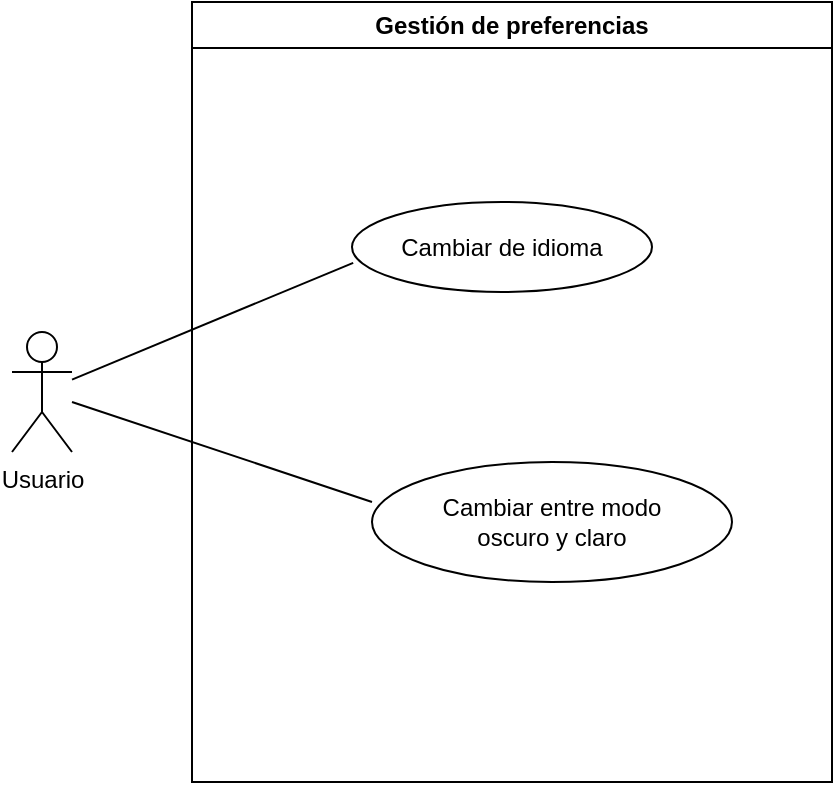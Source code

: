 <mxfile version="27.0.9">
  <diagram name="Page-1" id="Y7PiHAJMXb5L534mi_iz">
    <mxGraphModel dx="983" dy="603" grid="1" gridSize="10" guides="1" tooltips="1" connect="1" arrows="1" fold="1" page="1" pageScale="1" pageWidth="850" pageHeight="1100" math="0" shadow="0">
      <root>
        <mxCell id="0" />
        <mxCell id="1" parent="0" />
        <mxCell id="3XviwK8hStDhzz_i2hwB-1" value="Usuario" style="shape=umlActor;verticalLabelPosition=bottom;verticalAlign=top;html=1;" parent="1" vertex="1">
          <mxGeometry x="20" y="195" width="30" height="60" as="geometry" />
        </mxCell>
        <mxCell id="3XviwK8hStDhzz_i2hwB-2" value="Gestión de preferencias" style="swimlane;whiteSpace=wrap;html=1;movable=1;resizable=1;rotatable=1;deletable=1;editable=1;locked=0;connectable=1;" parent="1" vertex="1">
          <mxGeometry x="110" y="30" width="320" height="390" as="geometry">
            <mxRectangle x="170" y="90" width="140" height="30" as="alternateBounds" />
          </mxGeometry>
        </mxCell>
        <mxCell id="3XviwK8hStDhzz_i2hwB-3" value="Cambiar de idioma" style="ellipse;whiteSpace=wrap;html=1;" parent="3XviwK8hStDhzz_i2hwB-2" vertex="1">
          <mxGeometry x="80" y="100" width="150" height="45" as="geometry" />
        </mxCell>
        <mxCell id="3XviwK8hStDhzz_i2hwB-5" value="Cambiar entre modo&lt;br&gt;oscuro y claro" style="ellipse;whiteSpace=wrap;html=1;" parent="3XviwK8hStDhzz_i2hwB-2" vertex="1">
          <mxGeometry x="90" y="230" width="180" height="60" as="geometry" />
        </mxCell>
        <mxCell id="3XviwK8hStDhzz_i2hwB-6" style="edgeStyle=orthogonalEdgeStyle;rounded=0;orthogonalLoop=1;jettySize=auto;html=1;exitX=0.5;exitY=1;exitDx=0;exitDy=0;" parent="3XviwK8hStDhzz_i2hwB-2" source="3XviwK8hStDhzz_i2hwB-5" target="3XviwK8hStDhzz_i2hwB-5" edge="1">
          <mxGeometry relative="1" as="geometry" />
        </mxCell>
        <mxCell id="3XviwK8hStDhzz_i2hwB-13" value="" style="endArrow=none;html=1;rounded=0;entryX=0.004;entryY=0.676;entryDx=0;entryDy=0;entryPerimeter=0;" parent="1" source="3XviwK8hStDhzz_i2hwB-1" target="3XviwK8hStDhzz_i2hwB-3" edge="1">
          <mxGeometry width="50" height="50" relative="1" as="geometry">
            <mxPoint x="40" y="205" as="sourcePoint" />
            <mxPoint x="140" y="165" as="targetPoint" />
          </mxGeometry>
        </mxCell>
        <mxCell id="3XviwK8hStDhzz_i2hwB-14" value="" style="endArrow=none;html=1;rounded=0;entryX=0;entryY=0.333;entryDx=0;entryDy=0;entryPerimeter=0;" parent="1" source="3XviwK8hStDhzz_i2hwB-1" target="3XviwK8hStDhzz_i2hwB-5" edge="1">
          <mxGeometry width="50" height="50" relative="1" as="geometry">
            <mxPoint x="30" y="255" as="sourcePoint" />
            <mxPoint x="180" y="325" as="targetPoint" />
          </mxGeometry>
        </mxCell>
      </root>
    </mxGraphModel>
  </diagram>
</mxfile>
